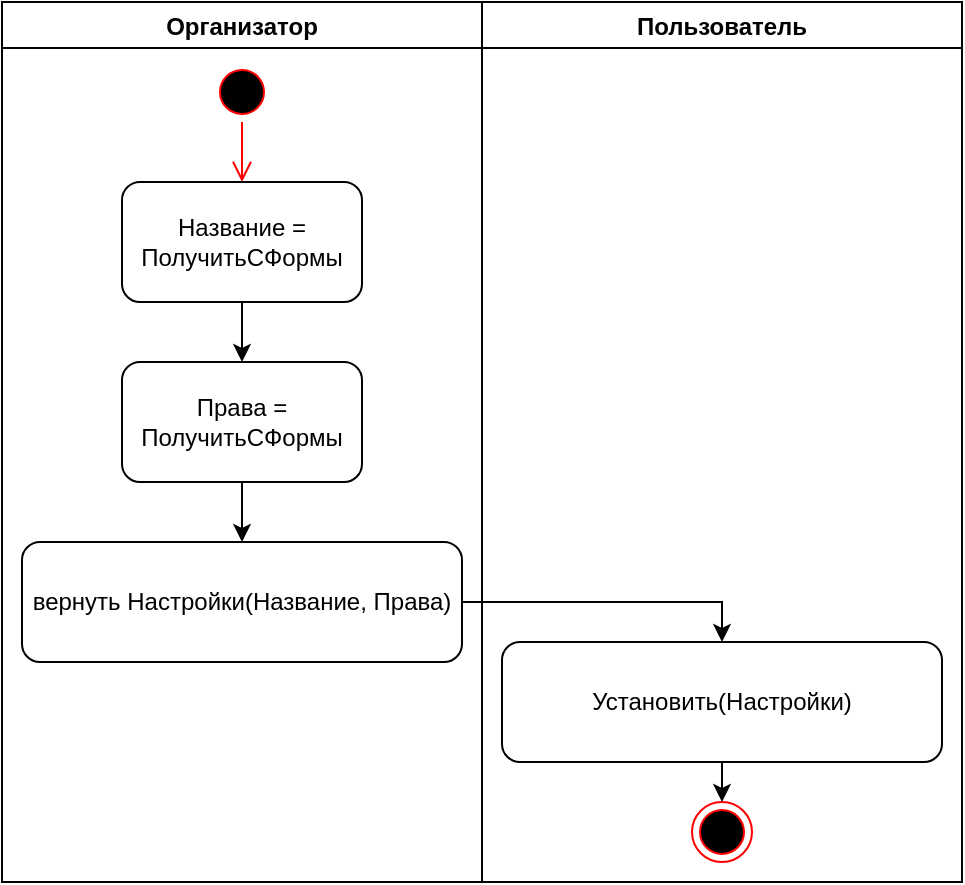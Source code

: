 <mxfile version="15.5.4" type="device"><diagram id="auvaHYt9D2mUyiJxwVjn" name="Page-1"><mxGraphModel dx="1422" dy="780" grid="1" gridSize="10" guides="1" tooltips="1" connect="1" arrows="1" fold="1" page="1" pageScale="1" pageWidth="827" pageHeight="1169" math="0" shadow="0"><root><mxCell id="0"/><mxCell id="1" parent="0"/><mxCell id="oX1Lzh8gc9R75dS9HgBd-8" value="Организатор" style="swimlane;" vertex="1" parent="1"><mxGeometry x="40" y="40" width="240" height="440" as="geometry"/></mxCell><mxCell id="oX1Lzh8gc9R75dS9HgBd-18" value="" style="ellipse;html=1;shape=startState;fillColor=#000000;strokeColor=#ff0000;" vertex="1" parent="oX1Lzh8gc9R75dS9HgBd-8"><mxGeometry x="105" y="30" width="30" height="30" as="geometry"/></mxCell><mxCell id="oX1Lzh8gc9R75dS9HgBd-19" value="" style="edgeStyle=orthogonalEdgeStyle;html=1;verticalAlign=bottom;endArrow=open;endSize=8;strokeColor=#ff0000;rounded=0;" edge="1" parent="oX1Lzh8gc9R75dS9HgBd-8" source="oX1Lzh8gc9R75dS9HgBd-18" target="oX1Lzh8gc9R75dS9HgBd-20"><mxGeometry relative="1" as="geometry"><mxPoint x="120" y="90" as="targetPoint"/></mxGeometry></mxCell><mxCell id="oX1Lzh8gc9R75dS9HgBd-20" value="Название = ПолучитьСФормы" style="rounded=1;whiteSpace=wrap;html=1;" vertex="1" parent="oX1Lzh8gc9R75dS9HgBd-8"><mxGeometry x="60" y="90" width="120" height="60" as="geometry"/></mxCell><mxCell id="oX1Lzh8gc9R75dS9HgBd-21" value="Права = ПолучитьСФормы" style="rounded=1;whiteSpace=wrap;html=1;" vertex="1" parent="oX1Lzh8gc9R75dS9HgBd-8"><mxGeometry x="60" y="180" width="120" height="60" as="geometry"/></mxCell><mxCell id="oX1Lzh8gc9R75dS9HgBd-22" value="" style="endArrow=classic;html=1;rounded=0;" edge="1" parent="oX1Lzh8gc9R75dS9HgBd-8" source="oX1Lzh8gc9R75dS9HgBd-20" target="oX1Lzh8gc9R75dS9HgBd-21"><mxGeometry width="50" height="50" relative="1" as="geometry"><mxPoint x="405" y="290" as="sourcePoint"/><mxPoint x="455" y="240" as="targetPoint"/></mxGeometry></mxCell><mxCell id="oX1Lzh8gc9R75dS9HgBd-24" value="" style="endArrow=classic;html=1;rounded=0;" edge="1" parent="oX1Lzh8gc9R75dS9HgBd-8" source="oX1Lzh8gc9R75dS9HgBd-21" target="oX1Lzh8gc9R75dS9HgBd-25"><mxGeometry width="50" height="50" relative="1" as="geometry"><mxPoint x="130" y="160" as="sourcePoint"/><mxPoint x="130" y="190" as="targetPoint"/></mxGeometry></mxCell><mxCell id="oX1Lzh8gc9R75dS9HgBd-25" value="вернуть Настройки(Название, Права)" style="rounded=1;whiteSpace=wrap;html=1;" vertex="1" parent="oX1Lzh8gc9R75dS9HgBd-8"><mxGeometry x="10" y="270" width="220" height="60" as="geometry"/></mxCell><mxCell id="oX1Lzh8gc9R75dS9HgBd-27" value="Пользователь" style="swimlane;" vertex="1" parent="1"><mxGeometry x="280" y="40" width="240" height="440" as="geometry"/></mxCell><mxCell id="oX1Lzh8gc9R75dS9HgBd-33" value="" style="ellipse;html=1;shape=endState;fillColor=#000000;strokeColor=#ff0000;" vertex="1" parent="oX1Lzh8gc9R75dS9HgBd-27"><mxGeometry x="105" y="400" width="30" height="30" as="geometry"/></mxCell><mxCell id="oX1Lzh8gc9R75dS9HgBd-35" value="Установить(Настройки)" style="rounded=1;whiteSpace=wrap;html=1;" vertex="1" parent="oX1Lzh8gc9R75dS9HgBd-27"><mxGeometry x="10" y="320" width="220" height="60" as="geometry"/></mxCell><mxCell id="oX1Lzh8gc9R75dS9HgBd-36" value="" style="endArrow=classic;html=1;rounded=0;" edge="1" parent="oX1Lzh8gc9R75dS9HgBd-27" source="oX1Lzh8gc9R75dS9HgBd-35" target="oX1Lzh8gc9R75dS9HgBd-33"><mxGeometry width="50" height="50" relative="1" as="geometry"><mxPoint x="130" y="250" as="sourcePoint"/><mxPoint x="130" y="280" as="targetPoint"/></mxGeometry></mxCell><mxCell id="oX1Lzh8gc9R75dS9HgBd-34" value="" style="endArrow=classic;html=1;rounded=0;" edge="1" parent="1" source="oX1Lzh8gc9R75dS9HgBd-25" target="oX1Lzh8gc9R75dS9HgBd-35"><mxGeometry width="50" height="50" relative="1" as="geometry"><mxPoint x="400" y="280" as="sourcePoint"/><mxPoint x="410" y="230" as="targetPoint"/><Array as="points"><mxPoint x="400" y="340"/></Array></mxGeometry></mxCell></root></mxGraphModel></diagram></mxfile>